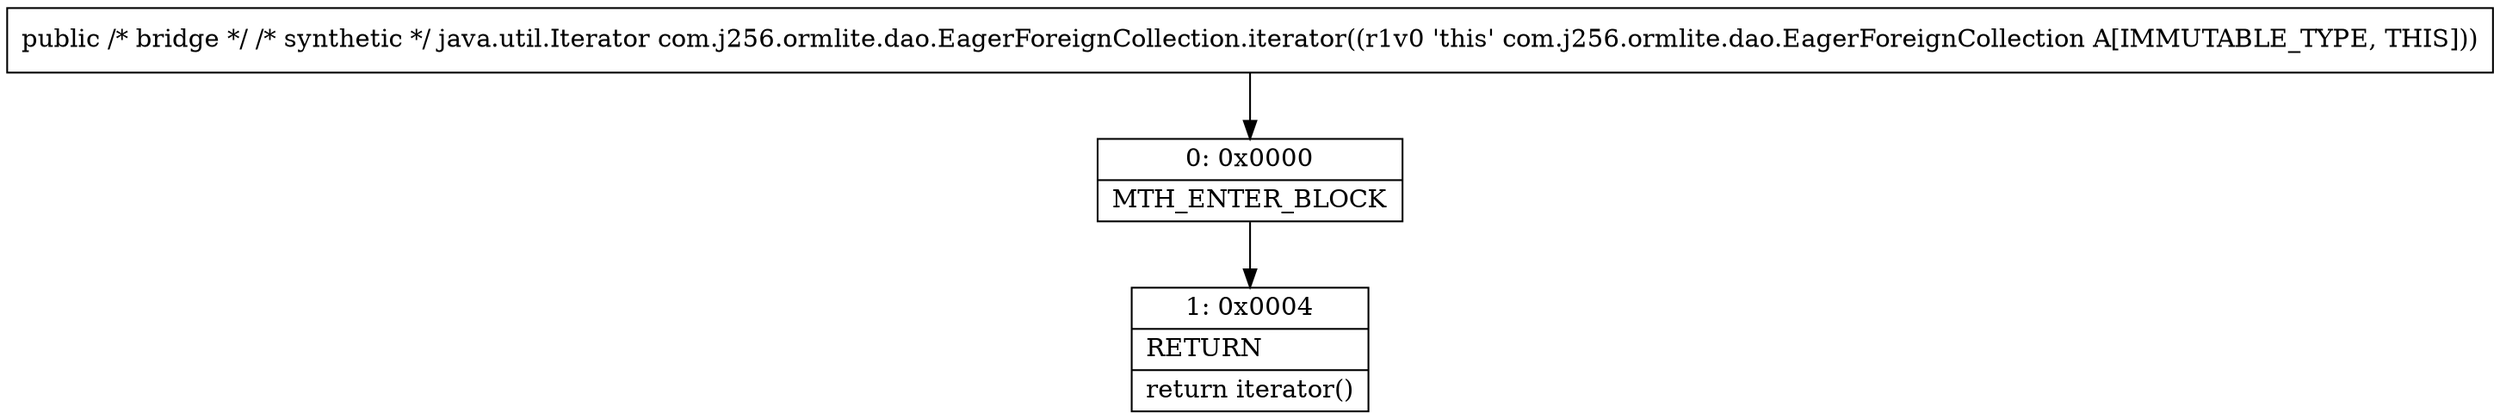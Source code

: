 digraph "CFG forcom.j256.ormlite.dao.EagerForeignCollection.iterator()Ljava\/util\/Iterator;" {
Node_0 [shape=record,label="{0\:\ 0x0000|MTH_ENTER_BLOCK\l}"];
Node_1 [shape=record,label="{1\:\ 0x0004|RETURN\l|return iterator()\l}"];
MethodNode[shape=record,label="{public \/* bridge *\/ \/* synthetic *\/ java.util.Iterator com.j256.ormlite.dao.EagerForeignCollection.iterator((r1v0 'this' com.j256.ormlite.dao.EagerForeignCollection A[IMMUTABLE_TYPE, THIS])) }"];
MethodNode -> Node_0;
Node_0 -> Node_1;
}

